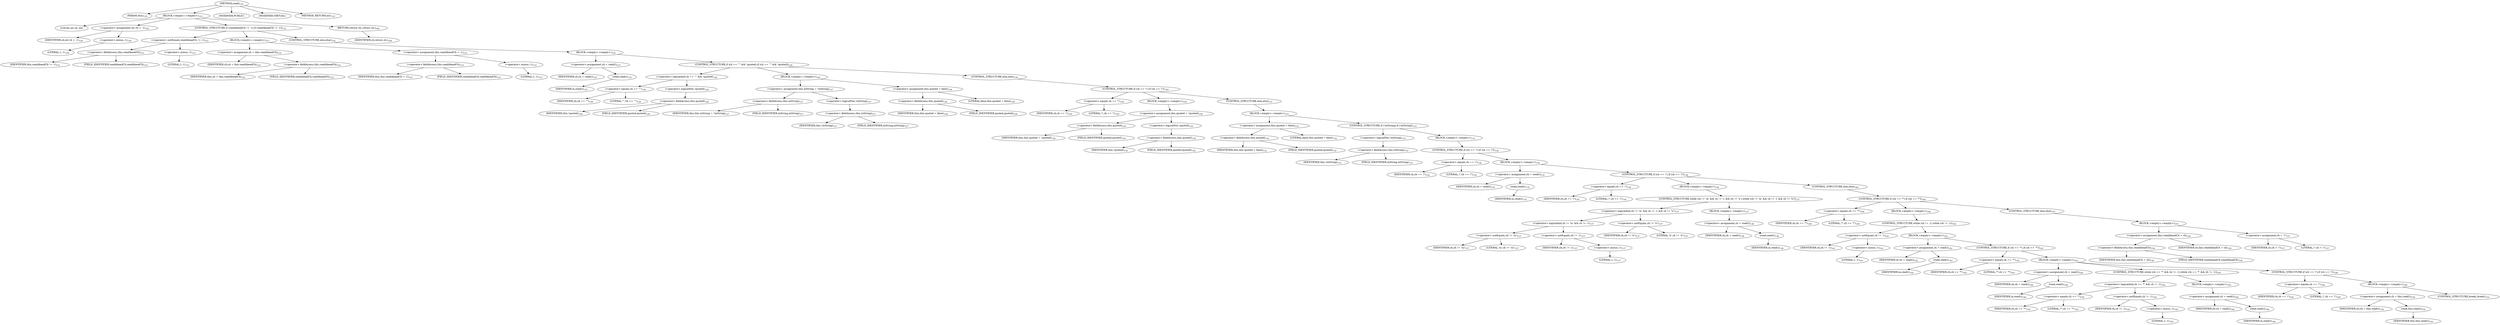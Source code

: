 digraph "read" {  
"67" [label = <(METHOD,read)<SUB>119</SUB>> ]
"8" [label = <(PARAM,this)<SUB>119</SUB>> ]
"68" [label = <(BLOCK,&lt;empty&gt;,&lt;empty&gt;)<SUB>119</SUB>> ]
"69" [label = <(LOCAL,int ch: int)> ]
"70" [label = <(&lt;operator&gt;.assignment,int ch = -1)<SUB>120</SUB>> ]
"71" [label = <(IDENTIFIER,ch,int ch = -1)<SUB>120</SUB>> ]
"72" [label = <(&lt;operator&gt;.minus,-1)<SUB>120</SUB>> ]
"73" [label = <(LITERAL,1,-1)<SUB>120</SUB>> ]
"74" [label = <(CONTROL_STRUCTURE,if (readAheadCh != -1),if (readAheadCh != -1))<SUB>121</SUB>> ]
"75" [label = <(&lt;operator&gt;.notEquals,readAheadCh != -1)<SUB>121</SUB>> ]
"76" [label = <(&lt;operator&gt;.fieldAccess,this.readAheadCh)<SUB>121</SUB>> ]
"77" [label = <(IDENTIFIER,this,readAheadCh != -1)<SUB>121</SUB>> ]
"78" [label = <(FIELD_IDENTIFIER,readAheadCh,readAheadCh)<SUB>121</SUB>> ]
"79" [label = <(&lt;operator&gt;.minus,-1)<SUB>121</SUB>> ]
"80" [label = <(LITERAL,1,-1)<SUB>121</SUB>> ]
"81" [label = <(BLOCK,&lt;empty&gt;,&lt;empty&gt;)<SUB>121</SUB>> ]
"82" [label = <(&lt;operator&gt;.assignment,ch = this.readAheadCh)<SUB>122</SUB>> ]
"83" [label = <(IDENTIFIER,ch,ch = this.readAheadCh)<SUB>122</SUB>> ]
"84" [label = <(&lt;operator&gt;.fieldAccess,this.readAheadCh)<SUB>122</SUB>> ]
"85" [label = <(IDENTIFIER,this,ch = this.readAheadCh)<SUB>122</SUB>> ]
"86" [label = <(FIELD_IDENTIFIER,readAheadCh,readAheadCh)<SUB>122</SUB>> ]
"87" [label = <(&lt;operator&gt;.assignment,this.readAheadCh = -1)<SUB>123</SUB>> ]
"88" [label = <(&lt;operator&gt;.fieldAccess,this.readAheadCh)<SUB>123</SUB>> ]
"89" [label = <(IDENTIFIER,this,this.readAheadCh = -1)<SUB>123</SUB>> ]
"90" [label = <(FIELD_IDENTIFIER,readAheadCh,readAheadCh)<SUB>123</SUB>> ]
"91" [label = <(&lt;operator&gt;.minus,-1)<SUB>123</SUB>> ]
"92" [label = <(LITERAL,1,-1)<SUB>123</SUB>> ]
"93" [label = <(CONTROL_STRUCTURE,else,else)<SUB>124</SUB>> ]
"94" [label = <(BLOCK,&lt;empty&gt;,&lt;empty&gt;)<SUB>124</SUB>> ]
"95" [label = <(&lt;operator&gt;.assignment,ch = read())<SUB>125</SUB>> ]
"96" [label = <(IDENTIFIER,ch,ch = read())<SUB>125</SUB>> ]
"97" [label = <(read,read())<SUB>125</SUB>> ]
"98" [label = <(IDENTIFIER,in,read())<SUB>125</SUB>> ]
"99" [label = <(CONTROL_STRUCTURE,if (ch == '&quot;' &amp;&amp; !quoted),if (ch == '&quot;' &amp;&amp; !quoted))<SUB>126</SUB>> ]
"100" [label = <(&lt;operator&gt;.logicalAnd,ch == '&quot;' &amp;&amp; !quoted)<SUB>126</SUB>> ]
"101" [label = <(&lt;operator&gt;.equals,ch == '&quot;')<SUB>126</SUB>> ]
"102" [label = <(IDENTIFIER,ch,ch == '&quot;')<SUB>126</SUB>> ]
"103" [label = <(LITERAL,'&quot;',ch == '&quot;')<SUB>126</SUB>> ]
"104" [label = <(&lt;operator&gt;.logicalNot,!quoted)<SUB>126</SUB>> ]
"105" [label = <(&lt;operator&gt;.fieldAccess,this.quoted)<SUB>126</SUB>> ]
"106" [label = <(IDENTIFIER,this,!quoted)<SUB>126</SUB>> ]
"107" [label = <(FIELD_IDENTIFIER,quoted,quoted)<SUB>126</SUB>> ]
"108" [label = <(BLOCK,&lt;empty&gt;,&lt;empty&gt;)<SUB>126</SUB>> ]
"109" [label = <(&lt;operator&gt;.assignment,this.inString = !inString)<SUB>127</SUB>> ]
"110" [label = <(&lt;operator&gt;.fieldAccess,this.inString)<SUB>127</SUB>> ]
"111" [label = <(IDENTIFIER,this,this.inString = !inString)<SUB>127</SUB>> ]
"112" [label = <(FIELD_IDENTIFIER,inString,inString)<SUB>127</SUB>> ]
"113" [label = <(&lt;operator&gt;.logicalNot,!inString)<SUB>127</SUB>> ]
"114" [label = <(&lt;operator&gt;.fieldAccess,this.inString)<SUB>127</SUB>> ]
"115" [label = <(IDENTIFIER,this,!inString)<SUB>127</SUB>> ]
"116" [label = <(FIELD_IDENTIFIER,inString,inString)<SUB>127</SUB>> ]
"117" [label = <(&lt;operator&gt;.assignment,this.quoted = false)<SUB>128</SUB>> ]
"118" [label = <(&lt;operator&gt;.fieldAccess,this.quoted)<SUB>128</SUB>> ]
"119" [label = <(IDENTIFIER,this,this.quoted = false)<SUB>128</SUB>> ]
"120" [label = <(FIELD_IDENTIFIER,quoted,quoted)<SUB>128</SUB>> ]
"121" [label = <(LITERAL,false,this.quoted = false)<SUB>128</SUB>> ]
"122" [label = <(CONTROL_STRUCTURE,else,else)<SUB>129</SUB>> ]
"123" [label = <(CONTROL_STRUCTURE,if (ch == '\\'),if (ch == '\\'))<SUB>129</SUB>> ]
"124" [label = <(&lt;operator&gt;.equals,ch == '\\')<SUB>129</SUB>> ]
"125" [label = <(IDENTIFIER,ch,ch == '\\')<SUB>129</SUB>> ]
"126" [label = <(LITERAL,'\\',ch == '\\')<SUB>129</SUB>> ]
"127" [label = <(BLOCK,&lt;empty&gt;,&lt;empty&gt;)<SUB>129</SUB>> ]
"128" [label = <(&lt;operator&gt;.assignment,this.quoted = !quoted)<SUB>130</SUB>> ]
"129" [label = <(&lt;operator&gt;.fieldAccess,this.quoted)<SUB>130</SUB>> ]
"130" [label = <(IDENTIFIER,this,this.quoted = !quoted)<SUB>130</SUB>> ]
"131" [label = <(FIELD_IDENTIFIER,quoted,quoted)<SUB>130</SUB>> ]
"132" [label = <(&lt;operator&gt;.logicalNot,!quoted)<SUB>130</SUB>> ]
"133" [label = <(&lt;operator&gt;.fieldAccess,this.quoted)<SUB>130</SUB>> ]
"134" [label = <(IDENTIFIER,this,!quoted)<SUB>130</SUB>> ]
"135" [label = <(FIELD_IDENTIFIER,quoted,quoted)<SUB>130</SUB>> ]
"136" [label = <(CONTROL_STRUCTURE,else,else)<SUB>131</SUB>> ]
"137" [label = <(BLOCK,&lt;empty&gt;,&lt;empty&gt;)<SUB>131</SUB>> ]
"138" [label = <(&lt;operator&gt;.assignment,this.quoted = false)<SUB>132</SUB>> ]
"139" [label = <(&lt;operator&gt;.fieldAccess,this.quoted)<SUB>132</SUB>> ]
"140" [label = <(IDENTIFIER,this,this.quoted = false)<SUB>132</SUB>> ]
"141" [label = <(FIELD_IDENTIFIER,quoted,quoted)<SUB>132</SUB>> ]
"142" [label = <(LITERAL,false,this.quoted = false)<SUB>132</SUB>> ]
"143" [label = <(CONTROL_STRUCTURE,if (!inString),if (!inString))<SUB>133</SUB>> ]
"144" [label = <(&lt;operator&gt;.logicalNot,!inString)<SUB>133</SUB>> ]
"145" [label = <(&lt;operator&gt;.fieldAccess,this.inString)<SUB>133</SUB>> ]
"146" [label = <(IDENTIFIER,this,!inString)<SUB>133</SUB>> ]
"147" [label = <(FIELD_IDENTIFIER,inString,inString)<SUB>133</SUB>> ]
"148" [label = <(BLOCK,&lt;empty&gt;,&lt;empty&gt;)<SUB>133</SUB>> ]
"149" [label = <(CONTROL_STRUCTURE,if (ch == '/'),if (ch == '/'))<SUB>134</SUB>> ]
"150" [label = <(&lt;operator&gt;.equals,ch == '/')<SUB>134</SUB>> ]
"151" [label = <(IDENTIFIER,ch,ch == '/')<SUB>134</SUB>> ]
"152" [label = <(LITERAL,'/',ch == '/')<SUB>134</SUB>> ]
"153" [label = <(BLOCK,&lt;empty&gt;,&lt;empty&gt;)<SUB>134</SUB>> ]
"154" [label = <(&lt;operator&gt;.assignment,ch = read())<SUB>135</SUB>> ]
"155" [label = <(IDENTIFIER,ch,ch = read())<SUB>135</SUB>> ]
"156" [label = <(read,read())<SUB>135</SUB>> ]
"157" [label = <(IDENTIFIER,in,read())<SUB>135</SUB>> ]
"158" [label = <(CONTROL_STRUCTURE,if (ch == '/'),if (ch == '/'))<SUB>136</SUB>> ]
"159" [label = <(&lt;operator&gt;.equals,ch == '/')<SUB>136</SUB>> ]
"160" [label = <(IDENTIFIER,ch,ch == '/')<SUB>136</SUB>> ]
"161" [label = <(LITERAL,'/',ch == '/')<SUB>136</SUB>> ]
"162" [label = <(BLOCK,&lt;empty&gt;,&lt;empty&gt;)<SUB>136</SUB>> ]
"163" [label = <(CONTROL_STRUCTURE,while (ch != '\n' &amp;&amp; ch != -1 &amp;&amp; ch != '\r'),while (ch != '\n' &amp;&amp; ch != -1 &amp;&amp; ch != '\r'))<SUB>137</SUB>> ]
"164" [label = <(&lt;operator&gt;.logicalAnd,ch != '\n' &amp;&amp; ch != -1 &amp;&amp; ch != '\r')<SUB>137</SUB>> ]
"165" [label = <(&lt;operator&gt;.logicalAnd,ch != '\n' &amp;&amp; ch != -1)<SUB>137</SUB>> ]
"166" [label = <(&lt;operator&gt;.notEquals,ch != '\n')<SUB>137</SUB>> ]
"167" [label = <(IDENTIFIER,ch,ch != '\n')<SUB>137</SUB>> ]
"168" [label = <(LITERAL,'\n',ch != '\n')<SUB>137</SUB>> ]
"169" [label = <(&lt;operator&gt;.notEquals,ch != -1)<SUB>137</SUB>> ]
"170" [label = <(IDENTIFIER,ch,ch != -1)<SUB>137</SUB>> ]
"171" [label = <(&lt;operator&gt;.minus,-1)<SUB>137</SUB>> ]
"172" [label = <(LITERAL,1,-1)<SUB>137</SUB>> ]
"173" [label = <(&lt;operator&gt;.notEquals,ch != '\r')<SUB>137</SUB>> ]
"174" [label = <(IDENTIFIER,ch,ch != '\r')<SUB>137</SUB>> ]
"175" [label = <(LITERAL,'\r',ch != '\r')<SUB>137</SUB>> ]
"176" [label = <(BLOCK,&lt;empty&gt;,&lt;empty&gt;)<SUB>137</SUB>> ]
"177" [label = <(&lt;operator&gt;.assignment,ch = read())<SUB>138</SUB>> ]
"178" [label = <(IDENTIFIER,ch,ch = read())<SUB>138</SUB>> ]
"179" [label = <(read,read())<SUB>138</SUB>> ]
"180" [label = <(IDENTIFIER,in,read())<SUB>138</SUB>> ]
"181" [label = <(CONTROL_STRUCTURE,else,else)<SUB>140</SUB>> ]
"182" [label = <(CONTROL_STRUCTURE,if (ch == '*'),if (ch == '*'))<SUB>140</SUB>> ]
"183" [label = <(&lt;operator&gt;.equals,ch == '*')<SUB>140</SUB>> ]
"184" [label = <(IDENTIFIER,ch,ch == '*')<SUB>140</SUB>> ]
"185" [label = <(LITERAL,'*',ch == '*')<SUB>140</SUB>> ]
"186" [label = <(BLOCK,&lt;empty&gt;,&lt;empty&gt;)<SUB>140</SUB>> ]
"187" [label = <(CONTROL_STRUCTURE,while (ch != -1),while (ch != -1))<SUB>141</SUB>> ]
"188" [label = <(&lt;operator&gt;.notEquals,ch != -1)<SUB>141</SUB>> ]
"189" [label = <(IDENTIFIER,ch,ch != -1)<SUB>141</SUB>> ]
"190" [label = <(&lt;operator&gt;.minus,-1)<SUB>141</SUB>> ]
"191" [label = <(LITERAL,1,-1)<SUB>141</SUB>> ]
"192" [label = <(BLOCK,&lt;empty&gt;,&lt;empty&gt;)<SUB>141</SUB>> ]
"193" [label = <(&lt;operator&gt;.assignment,ch = read())<SUB>142</SUB>> ]
"194" [label = <(IDENTIFIER,ch,ch = read())<SUB>142</SUB>> ]
"195" [label = <(read,read())<SUB>142</SUB>> ]
"196" [label = <(IDENTIFIER,in,read())<SUB>142</SUB>> ]
"197" [label = <(CONTROL_STRUCTURE,if (ch == '*'),if (ch == '*'))<SUB>143</SUB>> ]
"198" [label = <(&lt;operator&gt;.equals,ch == '*')<SUB>143</SUB>> ]
"199" [label = <(IDENTIFIER,ch,ch == '*')<SUB>143</SUB>> ]
"200" [label = <(LITERAL,'*',ch == '*')<SUB>143</SUB>> ]
"201" [label = <(BLOCK,&lt;empty&gt;,&lt;empty&gt;)<SUB>143</SUB>> ]
"202" [label = <(&lt;operator&gt;.assignment,ch = read())<SUB>144</SUB>> ]
"203" [label = <(IDENTIFIER,ch,ch = read())<SUB>144</SUB>> ]
"204" [label = <(read,read())<SUB>144</SUB>> ]
"205" [label = <(IDENTIFIER,in,read())<SUB>144</SUB>> ]
"206" [label = <(CONTROL_STRUCTURE,while (ch == '*' &amp;&amp; ch != -1),while (ch == '*' &amp;&amp; ch != -1))<SUB>145</SUB>> ]
"207" [label = <(&lt;operator&gt;.logicalAnd,ch == '*' &amp;&amp; ch != -1)<SUB>145</SUB>> ]
"208" [label = <(&lt;operator&gt;.equals,ch == '*')<SUB>145</SUB>> ]
"209" [label = <(IDENTIFIER,ch,ch == '*')<SUB>145</SUB>> ]
"210" [label = <(LITERAL,'*',ch == '*')<SUB>145</SUB>> ]
"211" [label = <(&lt;operator&gt;.notEquals,ch != -1)<SUB>145</SUB>> ]
"212" [label = <(IDENTIFIER,ch,ch != -1)<SUB>145</SUB>> ]
"213" [label = <(&lt;operator&gt;.minus,-1)<SUB>145</SUB>> ]
"214" [label = <(LITERAL,1,-1)<SUB>145</SUB>> ]
"215" [label = <(BLOCK,&lt;empty&gt;,&lt;empty&gt;)<SUB>145</SUB>> ]
"216" [label = <(&lt;operator&gt;.assignment,ch = read())<SUB>146</SUB>> ]
"217" [label = <(IDENTIFIER,ch,ch = read())<SUB>146</SUB>> ]
"218" [label = <(read,read())<SUB>146</SUB>> ]
"219" [label = <(IDENTIFIER,in,read())<SUB>146</SUB>> ]
"220" [label = <(CONTROL_STRUCTURE,if (ch == '/'),if (ch == '/'))<SUB>149</SUB>> ]
"221" [label = <(&lt;operator&gt;.equals,ch == '/')<SUB>149</SUB>> ]
"222" [label = <(IDENTIFIER,ch,ch == '/')<SUB>149</SUB>> ]
"223" [label = <(LITERAL,'/',ch == '/')<SUB>149</SUB>> ]
"224" [label = <(BLOCK,&lt;empty&gt;,&lt;empty&gt;)<SUB>149</SUB>> ]
"225" [label = <(&lt;operator&gt;.assignment,ch = this.read())<SUB>150</SUB>> ]
"226" [label = <(IDENTIFIER,ch,ch = this.read())<SUB>150</SUB>> ]
"227" [label = <(read,this.read())<SUB>150</SUB>> ]
"7" [label = <(IDENTIFIER,this,this.read())<SUB>150</SUB>> ]
"228" [label = <(CONTROL_STRUCTURE,break;,break;)<SUB>151</SUB>> ]
"229" [label = <(CONTROL_STRUCTURE,else,else)<SUB>155</SUB>> ]
"230" [label = <(BLOCK,&lt;empty&gt;,&lt;empty&gt;)<SUB>155</SUB>> ]
"231" [label = <(&lt;operator&gt;.assignment,this.readAheadCh = ch)<SUB>156</SUB>> ]
"232" [label = <(&lt;operator&gt;.fieldAccess,this.readAheadCh)<SUB>156</SUB>> ]
"233" [label = <(IDENTIFIER,this,this.readAheadCh = ch)<SUB>156</SUB>> ]
"234" [label = <(FIELD_IDENTIFIER,readAheadCh,readAheadCh)<SUB>156</SUB>> ]
"235" [label = <(IDENTIFIER,ch,this.readAheadCh = ch)<SUB>156</SUB>> ]
"236" [label = <(&lt;operator&gt;.assignment,ch = '/')<SUB>157</SUB>> ]
"237" [label = <(IDENTIFIER,ch,ch = '/')<SUB>157</SUB>> ]
"238" [label = <(LITERAL,'/',ch = '/')<SUB>157</SUB>> ]
"239" [label = <(RETURN,return ch;,return ch;)<SUB>164</SUB>> ]
"240" [label = <(IDENTIFIER,ch,return ch;)<SUB>164</SUB>> ]
"241" [label = <(MODIFIER,PUBLIC)> ]
"242" [label = <(MODIFIER,VIRTUAL)> ]
"243" [label = <(METHOD_RETURN,int)<SUB>119</SUB>> ]
  "67" -> "8" 
  "67" -> "68" 
  "67" -> "241" 
  "67" -> "242" 
  "67" -> "243" 
  "68" -> "69" 
  "68" -> "70" 
  "68" -> "74" 
  "68" -> "239" 
  "70" -> "71" 
  "70" -> "72" 
  "72" -> "73" 
  "74" -> "75" 
  "74" -> "81" 
  "74" -> "93" 
  "75" -> "76" 
  "75" -> "79" 
  "76" -> "77" 
  "76" -> "78" 
  "79" -> "80" 
  "81" -> "82" 
  "81" -> "87" 
  "82" -> "83" 
  "82" -> "84" 
  "84" -> "85" 
  "84" -> "86" 
  "87" -> "88" 
  "87" -> "91" 
  "88" -> "89" 
  "88" -> "90" 
  "91" -> "92" 
  "93" -> "94" 
  "94" -> "95" 
  "94" -> "99" 
  "95" -> "96" 
  "95" -> "97" 
  "97" -> "98" 
  "99" -> "100" 
  "99" -> "108" 
  "99" -> "122" 
  "100" -> "101" 
  "100" -> "104" 
  "101" -> "102" 
  "101" -> "103" 
  "104" -> "105" 
  "105" -> "106" 
  "105" -> "107" 
  "108" -> "109" 
  "108" -> "117" 
  "109" -> "110" 
  "109" -> "113" 
  "110" -> "111" 
  "110" -> "112" 
  "113" -> "114" 
  "114" -> "115" 
  "114" -> "116" 
  "117" -> "118" 
  "117" -> "121" 
  "118" -> "119" 
  "118" -> "120" 
  "122" -> "123" 
  "123" -> "124" 
  "123" -> "127" 
  "123" -> "136" 
  "124" -> "125" 
  "124" -> "126" 
  "127" -> "128" 
  "128" -> "129" 
  "128" -> "132" 
  "129" -> "130" 
  "129" -> "131" 
  "132" -> "133" 
  "133" -> "134" 
  "133" -> "135" 
  "136" -> "137" 
  "137" -> "138" 
  "137" -> "143" 
  "138" -> "139" 
  "138" -> "142" 
  "139" -> "140" 
  "139" -> "141" 
  "143" -> "144" 
  "143" -> "148" 
  "144" -> "145" 
  "145" -> "146" 
  "145" -> "147" 
  "148" -> "149" 
  "149" -> "150" 
  "149" -> "153" 
  "150" -> "151" 
  "150" -> "152" 
  "153" -> "154" 
  "153" -> "158" 
  "154" -> "155" 
  "154" -> "156" 
  "156" -> "157" 
  "158" -> "159" 
  "158" -> "162" 
  "158" -> "181" 
  "159" -> "160" 
  "159" -> "161" 
  "162" -> "163" 
  "163" -> "164" 
  "163" -> "176" 
  "164" -> "165" 
  "164" -> "173" 
  "165" -> "166" 
  "165" -> "169" 
  "166" -> "167" 
  "166" -> "168" 
  "169" -> "170" 
  "169" -> "171" 
  "171" -> "172" 
  "173" -> "174" 
  "173" -> "175" 
  "176" -> "177" 
  "177" -> "178" 
  "177" -> "179" 
  "179" -> "180" 
  "181" -> "182" 
  "182" -> "183" 
  "182" -> "186" 
  "182" -> "229" 
  "183" -> "184" 
  "183" -> "185" 
  "186" -> "187" 
  "187" -> "188" 
  "187" -> "192" 
  "188" -> "189" 
  "188" -> "190" 
  "190" -> "191" 
  "192" -> "193" 
  "192" -> "197" 
  "193" -> "194" 
  "193" -> "195" 
  "195" -> "196" 
  "197" -> "198" 
  "197" -> "201" 
  "198" -> "199" 
  "198" -> "200" 
  "201" -> "202" 
  "201" -> "206" 
  "201" -> "220" 
  "202" -> "203" 
  "202" -> "204" 
  "204" -> "205" 
  "206" -> "207" 
  "206" -> "215" 
  "207" -> "208" 
  "207" -> "211" 
  "208" -> "209" 
  "208" -> "210" 
  "211" -> "212" 
  "211" -> "213" 
  "213" -> "214" 
  "215" -> "216" 
  "216" -> "217" 
  "216" -> "218" 
  "218" -> "219" 
  "220" -> "221" 
  "220" -> "224" 
  "221" -> "222" 
  "221" -> "223" 
  "224" -> "225" 
  "224" -> "228" 
  "225" -> "226" 
  "225" -> "227" 
  "227" -> "7" 
  "229" -> "230" 
  "230" -> "231" 
  "230" -> "236" 
  "231" -> "232" 
  "231" -> "235" 
  "232" -> "233" 
  "232" -> "234" 
  "236" -> "237" 
  "236" -> "238" 
  "239" -> "240" 
}
